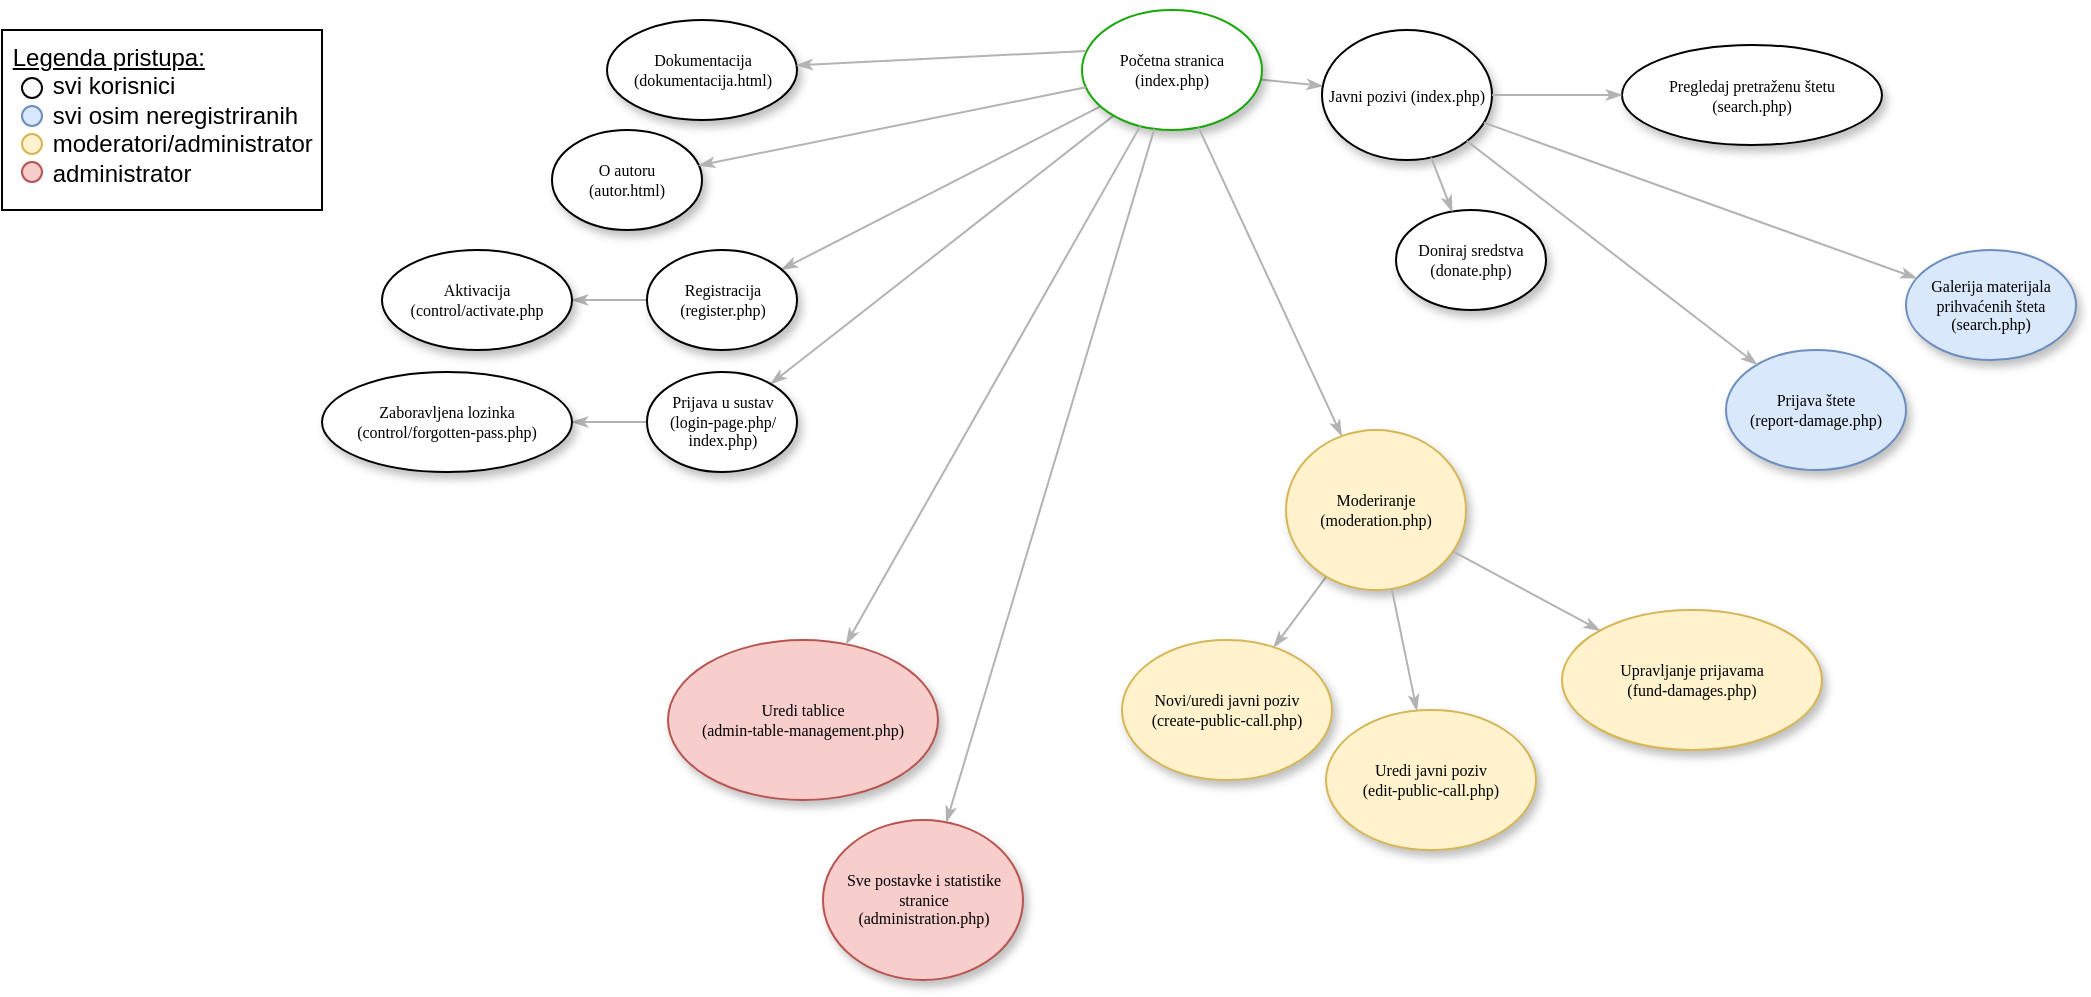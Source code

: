 <mxfile version="14.7.7" type="device"><diagram name="Page-1" id="42789a77-a242-8287-6e28-9cd8cfd52e62"><mxGraphModel dx="813" dy="469" grid="1" gridSize="10" guides="1" tooltips="1" connect="1" arrows="1" fold="1" page="1" pageScale="1" pageWidth="1100" pageHeight="850" background="#ffffff" math="0" shadow="0"><root><mxCell id="0"/><mxCell id="1" parent="0"/><mxCell id="1ea317790d2ca983-12" style="edgeStyle=none;rounded=1;html=1;labelBackgroundColor=none;startArrow=none;startFill=0;startSize=5;endArrow=classicThin;endFill=1;endSize=5;jettySize=auto;orthogonalLoop=1;strokeColor=#B3B3B3;strokeWidth=1;fontFamily=Verdana;fontSize=8;" parent="1" source="1ea317790d2ca983-1" target="1ea317790d2ca983-2" edge="1"><mxGeometry relative="1" as="geometry"><mxPoint x="803.403" y="140.594" as="targetPoint"/></mxGeometry></mxCell><mxCell id="1ea317790d2ca983-13" value="" style="edgeStyle=none;rounded=1;html=1;labelBackgroundColor=none;startArrow=none;startFill=0;startSize=5;endArrow=classicThin;endFill=1;endSize=5;jettySize=auto;orthogonalLoop=1;strokeColor=#B3B3B3;strokeWidth=1;fontFamily=Verdana;fontSize=8;" parent="1" source="1ea317790d2ca983-1" target="1ea317790d2ca983-9" edge="1"><mxGeometry relative="1" as="geometry"/></mxCell><mxCell id="1ea317790d2ca983-14" value="" style="edgeStyle=none;rounded=1;html=1;labelBackgroundColor=none;startArrow=none;startFill=0;startSize=5;endArrow=classicThin;endFill=1;endSize=5;jettySize=auto;orthogonalLoop=1;strokeColor=#B3B3B3;strokeWidth=1;fontFamily=Verdana;fontSize=8;" parent="1" source="1ea317790d2ca983-1" target="1ea317790d2ca983-3" edge="1"><mxGeometry relative="1" as="geometry"/></mxCell><mxCell id="1ea317790d2ca983-1" value="Početna stranica&lt;br&gt;(index.php)" style="ellipse;whiteSpace=wrap;html=1;rounded=0;shadow=1;comic=0;labelBackgroundColor=none;strokeWidth=1;fontFamily=Verdana;fontSize=8;align=center;strokeColor=#17A807;" parent="1" vertex="1"><mxGeometry x="580" y="30" width="90" height="60" as="geometry"/></mxCell><mxCell id="1ea317790d2ca983-21" value="" style="edgeStyle=none;rounded=1;html=1;labelBackgroundColor=none;startArrow=none;startFill=0;startSize=5;endArrow=classicThin;endFill=1;endSize=5;jettySize=auto;orthogonalLoop=1;strokeColor=#B3B3B3;strokeWidth=1;fontFamily=Verdana;fontSize=8;" parent="1" source="1ea317790d2ca983-2" target="1ea317790d2ca983-7" edge="1"><mxGeometry relative="1" as="geometry"/></mxCell><mxCell id="1ea317790d2ca983-2" value="&lt;span style=&quot;font-size: 8px&quot;&gt;Prijava u sustav&lt;br&gt;&lt;/span&gt;&lt;div&gt;&lt;span style=&quot;font-size: 8px&quot;&gt;(login-page.php/&lt;/span&gt;&lt;/div&gt;&lt;div&gt;&lt;span style=&quot;font-size: 8px&quot;&gt;index.php)&lt;/span&gt;&lt;/div&gt;&lt;div&gt;&lt;span style=&quot;font-size: 8px&quot;&gt;&lt;/span&gt;&lt;/div&gt;" style="ellipse;whiteSpace=wrap;html=1;rounded=0;shadow=1;comic=0;labelBackgroundColor=none;strokeWidth=1;fontFamily=Verdana;fontSize=8;align=center;" parent="1" vertex="1"><mxGeometry x="362.5" y="211" width="75" height="50" as="geometry"/></mxCell><mxCell id="1ea317790d2ca983-15" value="" style="edgeStyle=none;rounded=1;html=1;labelBackgroundColor=none;startArrow=none;startFill=0;startSize=5;endArrow=classicThin;endFill=1;endSize=5;jettySize=auto;orthogonalLoop=1;strokeColor=#B3B3B3;strokeWidth=1;fontFamily=Verdana;fontSize=8;" parent="1" source="1ea317790d2ca983-3" target="1ea317790d2ca983-4" edge="1"><mxGeometry relative="1" as="geometry"/></mxCell><mxCell id="1ea317790d2ca983-3" value="&lt;span style=&quot;font-size: 8px&quot;&gt;Registracija&lt;br&gt;(register.php)&lt;br&gt;&lt;/span&gt;" style="ellipse;whiteSpace=wrap;html=1;rounded=0;shadow=1;comic=0;labelBackgroundColor=none;strokeWidth=1;fontFamily=Verdana;fontSize=8;align=center;" parent="1" vertex="1"><mxGeometry x="362.5" y="150" width="75" height="50" as="geometry"/></mxCell><mxCell id="1ea317790d2ca983-4" value="&lt;span style=&quot;font-size: 8px&quot;&gt;Aktivacija&lt;br&gt;(control/activate.php&lt;br&gt;&lt;/span&gt;" style="ellipse;whiteSpace=wrap;html=1;rounded=0;shadow=1;comic=0;labelBackgroundColor=none;strokeWidth=1;fontFamily=Verdana;fontSize=8;align=center;" parent="1" vertex="1"><mxGeometry x="230" y="150" width="95" height="50" as="geometry"/></mxCell><mxCell id="1ea317790d2ca983-6" value="&lt;span style=&quot;font-size: 8px&quot;&gt;Prijava štete&lt;br&gt;(report-damage.php)&lt;br&gt;&lt;/span&gt;" style="ellipse;whiteSpace=wrap;html=1;rounded=0;shadow=1;comic=0;labelBackgroundColor=none;strokeWidth=1;fontFamily=Verdana;fontSize=8;align=center;fillColor=#dae8fc;strokeColor=#6c8ebf;gradientColor=none;" parent="1" vertex="1"><mxGeometry x="902" y="200" width="90" height="60" as="geometry"/></mxCell><mxCell id="1ea317790d2ca983-7" value="&lt;span style=&quot;font-size: 8px&quot;&gt;Zaboravljena lozinka&lt;br&gt;(control/forgotten-pass.php)&lt;br&gt;&lt;/span&gt;" style="ellipse;whiteSpace=wrap;html=1;rounded=0;shadow=1;comic=0;labelBackgroundColor=none;strokeWidth=1;fontFamily=Verdana;fontSize=8;align=center;" parent="1" vertex="1"><mxGeometry x="200" y="211" width="125" height="50" as="geometry"/></mxCell><mxCell id="1ea317790d2ca983-9" value="Javni pozivi (index.php)" style="ellipse;whiteSpace=wrap;html=1;rounded=0;shadow=1;comic=0;labelBackgroundColor=none;strokeWidth=1;fontFamily=Verdana;fontSize=8;align=center;" parent="1" vertex="1"><mxGeometry x="700" y="40" width="85" height="65" as="geometry"/></mxCell><mxCell id="DrNkaBRZDnq6W6kkoQmi-5" value="O autoru&lt;br&gt;(autor.html)" style="ellipse;whiteSpace=wrap;html=1;rounded=0;shadow=1;comic=0;labelBackgroundColor=none;strokeWidth=1;fontFamily=Verdana;fontSize=8;align=center;" parent="1" vertex="1"><mxGeometry x="315" y="90" width="75" height="50" as="geometry"/></mxCell><mxCell id="DrNkaBRZDnq6W6kkoQmi-6" value="" style="edgeStyle=none;rounded=1;html=1;labelBackgroundColor=none;startArrow=none;startFill=0;startSize=5;endArrow=classicThin;endFill=1;endSize=5;jettySize=auto;orthogonalLoop=1;strokeColor=#B3B3B3;strokeWidth=1;fontFamily=Verdana;fontSize=8;" parent="1" source="1ea317790d2ca983-1" target="DrNkaBRZDnq6W6kkoQmi-5" edge="1"><mxGeometry relative="1" as="geometry"><mxPoint x="596.97" y="112.038" as="sourcePoint"/><mxPoint x="419.13" y="187.57" as="targetPoint"/></mxGeometry></mxCell><mxCell id="DrNkaBRZDnq6W6kkoQmi-7" value="Pregledaj pretraženu štetu&lt;br&gt;(search.php)" style="ellipse;whiteSpace=wrap;html=1;rounded=0;shadow=1;comic=0;labelBackgroundColor=none;strokeWidth=1;fontFamily=Verdana;fontSize=8;align=center;" parent="1" vertex="1"><mxGeometry x="850" y="47.5" width="130" height="50" as="geometry"/></mxCell><mxCell id="DrNkaBRZDnq6W6kkoQmi-8" value="" style="edgeStyle=none;rounded=1;html=1;labelBackgroundColor=none;startArrow=none;startFill=0;startSize=5;endArrow=classicThin;endFill=1;endSize=5;jettySize=auto;orthogonalLoop=1;strokeColor=#B3B3B3;strokeWidth=1;fontFamily=Verdana;fontSize=8;" parent="1" source="1ea317790d2ca983-9" target="DrNkaBRZDnq6W6kkoQmi-7" edge="1"><mxGeometry relative="1" as="geometry"><mxPoint x="872.039" y="137.111" as="sourcePoint"/><mxPoint x="694.172" y="212.614" as="targetPoint"/></mxGeometry></mxCell><mxCell id="DrNkaBRZDnq6W6kkoQmi-15" value="Galerija materijala prihvaćenih šteta&lt;br&gt;(search.php)" style="ellipse;whiteSpace=wrap;html=1;rounded=0;shadow=1;comic=0;labelBackgroundColor=none;strokeWidth=1;fontFamily=Verdana;fontSize=8;align=center;fillColor=#dae8fc;strokeColor=#6c8ebf;" parent="1" vertex="1"><mxGeometry x="992" y="150" width="85" height="55" as="geometry"/></mxCell><mxCell id="DrNkaBRZDnq6W6kkoQmi-16" value="" style="edgeStyle=none;rounded=1;html=1;labelBackgroundColor=none;startArrow=none;startFill=0;startSize=5;endArrow=classicThin;endFill=1;endSize=5;jettySize=auto;orthogonalLoop=1;strokeColor=#B3B3B3;strokeWidth=1;fontFamily=Verdana;fontSize=8;" parent="1" source="1ea317790d2ca983-9" target="DrNkaBRZDnq6W6kkoQmi-15" edge="1"><mxGeometry relative="1" as="geometry"><mxPoint x="1075" y="231" as="sourcePoint"/><mxPoint x="829.982" y="342.706" as="targetPoint"/></mxGeometry></mxCell><mxCell id="DrNkaBRZDnq6W6kkoQmi-18" value="" style="edgeStyle=none;rounded=1;html=1;labelBackgroundColor=none;startArrow=none;startFill=0;startSize=5;endArrow=classicThin;endFill=1;endSize=5;jettySize=auto;orthogonalLoop=1;strokeColor=#B3B3B3;strokeWidth=1;fontFamily=Verdana;fontSize=8;" parent="1" source="DrNkaBRZDnq6W6kkoQmi-39" target="DrNkaBRZDnq6W6kkoQmi-19" edge="1"><mxGeometry relative="1" as="geometry"><mxPoint x="1484.497" y="221.002" as="sourcePoint"/><mxPoint x="1549.5" y="223" as="targetPoint"/></mxGeometry></mxCell><mxCell id="DrNkaBRZDnq6W6kkoQmi-19" value="Novi/uredi javni poziv&lt;br&gt;(create-public-call.php)" style="ellipse;whiteSpace=wrap;html=1;rounded=0;shadow=1;comic=0;labelBackgroundColor=none;strokeWidth=1;fontFamily=Verdana;fontSize=8;align=center;fillColor=#fff2cc;strokeColor=#d6b656;" parent="1" vertex="1"><mxGeometry x="600" y="345" width="105" height="70" as="geometry"/></mxCell><mxCell id="DrNkaBRZDnq6W6kkoQmi-34" value="" style="edgeStyle=none;rounded=1;html=1;labelBackgroundColor=none;startArrow=none;startFill=0;startSize=5;endArrow=classicThin;endFill=1;endSize=5;jettySize=auto;orthogonalLoop=1;strokeColor=#B3B3B3;strokeWidth=1;fontFamily=Verdana;fontSize=8;" parent="1" source="1ea317790d2ca983-1" target="DrNkaBRZDnq6W6kkoQmi-39" edge="1"><mxGeometry relative="1" as="geometry"><mxPoint x="379.996" y="220.998" as="sourcePoint"/><mxPoint x="472.765" y="371.315" as="targetPoint"/></mxGeometry></mxCell><mxCell id="DrNkaBRZDnq6W6kkoQmi-35" value="Upravljanje prijavama&lt;br&gt;(fund-damages.php)" style="ellipse;whiteSpace=wrap;html=1;rounded=0;shadow=1;comic=0;labelBackgroundColor=none;strokeWidth=1;fontFamily=Verdana;fontSize=8;align=center;fillColor=#fff2cc;strokeColor=#d6b656;" parent="1" vertex="1"><mxGeometry x="820" y="330" width="130" height="70" as="geometry"/></mxCell><mxCell id="DrNkaBRZDnq6W6kkoQmi-36" value="" style="edgeStyle=none;rounded=1;html=1;labelBackgroundColor=none;startArrow=none;startFill=0;startSize=5;endArrow=classicThin;endFill=1;endSize=5;jettySize=auto;orthogonalLoop=1;strokeColor=#B3B3B3;strokeWidth=1;fontFamily=Verdana;fontSize=8;" parent="1" source="1ea317790d2ca983-9" target="1ea317790d2ca983-6" edge="1"><mxGeometry relative="1" as="geometry"><mxPoint x="778.14" y="147.971" as="sourcePoint"/><mxPoint x="889.503" y="227.668" as="targetPoint"/></mxGeometry></mxCell><mxCell id="DrNkaBRZDnq6W6kkoQmi-39" value="Moderiranje&lt;br&gt;(moderation.php)" style="ellipse;whiteSpace=wrap;html=1;rounded=0;shadow=1;comic=0;labelBackgroundColor=none;strokeWidth=1;fontFamily=Verdana;fontSize=8;align=center;fillColor=#fff2cc;strokeColor=#d6b656;" parent="1" vertex="1"><mxGeometry x="682" y="240" width="90" height="80" as="geometry"/></mxCell><mxCell id="DrNkaBRZDnq6W6kkoQmi-40" value="" style="edgeStyle=none;rounded=1;html=1;labelBackgroundColor=none;startArrow=none;startFill=0;startSize=5;endArrow=classicThin;endFill=1;endSize=5;jettySize=auto;orthogonalLoop=1;strokeColor=#B3B3B3;strokeWidth=1;fontFamily=Verdana;fontSize=8;" parent="1" source="1ea317790d2ca983-1" target="ZaqVMMIPdpo37Wps8NcY-14" edge="1"><mxGeometry relative="1" as="geometry"><mxPoint x="681.787" y="335.004" as="sourcePoint"/><mxPoint x="528.396" y="238.389" as="targetPoint"/></mxGeometry></mxCell><mxCell id="DrNkaBRZDnq6W6kkoQmi-41" value="" style="edgeStyle=none;rounded=1;html=1;labelBackgroundColor=none;startArrow=none;startFill=0;startSize=5;endArrow=classicThin;endFill=1;endSize=5;jettySize=auto;orthogonalLoop=1;strokeColor=#B3B3B3;strokeWidth=1;fontFamily=Verdana;fontSize=8;" parent="1" source="DrNkaBRZDnq6W6kkoQmi-39" target="DrNkaBRZDnq6W6kkoQmi-35" edge="1"><mxGeometry relative="1" as="geometry"><mxPoint x="716.776" y="277.724" as="sourcePoint"/><mxPoint x="687.224" y="307.276" as="targetPoint"/></mxGeometry></mxCell><mxCell id="DrNkaBRZDnq6W6kkoQmi-43" value="&lt;div&gt;Uredi tablice&lt;/div&gt;&lt;div&gt;(admin-table-management.php)&lt;br&gt;&lt;/div&gt;" style="ellipse;whiteSpace=wrap;html=1;rounded=0;shadow=1;comic=0;labelBackgroundColor=none;strokeWidth=1;fontFamily=Verdana;fontSize=8;align=center;fillColor=#f8cecc;strokeColor=#b85450;" parent="1" vertex="1"><mxGeometry x="373" y="345" width="135" height="80" as="geometry"/></mxCell><mxCell id="DrNkaBRZDnq6W6kkoQmi-55" value="" style="group" parent="1" vertex="1" connectable="0"><mxGeometry x="40" y="40" width="160" height="90" as="geometry"/></mxCell><mxCell id="DrNkaBRZDnq6W6kkoQmi-21" value="&lt;font style=&quot;font-size: 12px&quot;&gt;&amp;nbsp;&lt;u&gt;Legenda pristupa:&lt;/u&gt;&lt;br&gt;&amp;nbsp; &amp;nbsp; &amp;nbsp; &amp;nbsp;svi korisnici&lt;br&gt;&amp;nbsp; &amp;nbsp; &amp;nbsp; &amp;nbsp;svi osim neregistriranih&lt;br&gt;&amp;nbsp; &amp;nbsp; &amp;nbsp; &amp;nbsp;moderatori/administrator&lt;br&gt;&amp;nbsp; &amp;nbsp; &amp;nbsp; &amp;nbsp;administrator&lt;br&gt;&amp;nbsp;&lt;br&gt;&lt;/font&gt;" style="whiteSpace=wrap;html=1;gradientColor=none;fontSize=12;align=left;verticalAlign=top;" parent="DrNkaBRZDnq6W6kkoQmi-55" vertex="1"><mxGeometry width="160" height="90" as="geometry"/></mxCell><mxCell id="DrNkaBRZDnq6W6kkoQmi-22" value="" style="ellipse;whiteSpace=wrap;html=1;aspect=fixed;gradientColor=none;fontSize=12;" parent="DrNkaBRZDnq6W6kkoQmi-55" vertex="1"><mxGeometry x="10" y="24" width="10" height="10" as="geometry"/></mxCell><mxCell id="DrNkaBRZDnq6W6kkoQmi-24" value="" style="ellipse;whiteSpace=wrap;html=1;aspect=fixed;fontSize=12;fillColor=#dae8fc;strokeColor=#6c8ebf;" parent="DrNkaBRZDnq6W6kkoQmi-55" vertex="1"><mxGeometry x="10" y="38" width="10" height="10" as="geometry"/></mxCell><mxCell id="DrNkaBRZDnq6W6kkoQmi-25" value="" style="ellipse;whiteSpace=wrap;html=1;aspect=fixed;fontSize=12;fillColor=#fff2cc;strokeColor=#d6b656;" parent="DrNkaBRZDnq6W6kkoQmi-55" vertex="1"><mxGeometry x="10" y="52" width="10" height="10" as="geometry"/></mxCell><mxCell id="DrNkaBRZDnq6W6kkoQmi-26" value="" style="ellipse;whiteSpace=wrap;html=1;aspect=fixed;fontSize=12;fillColor=#f8cecc;strokeColor=#b85450;" parent="DrNkaBRZDnq6W6kkoQmi-55" vertex="1"><mxGeometry x="10" y="66" width="10" height="10" as="geometry"/></mxCell><mxCell id="ZaqVMMIPdpo37Wps8NcY-9" value="Doniraj sredstva&lt;br&gt;(donate.php)" style="ellipse;whiteSpace=wrap;html=1;rounded=0;shadow=1;comic=0;labelBackgroundColor=none;strokeWidth=1;fontFamily=Verdana;fontSize=8;align=center;" parent="1" vertex="1"><mxGeometry x="737" y="130" width="75" height="50" as="geometry"/></mxCell><mxCell id="ZaqVMMIPdpo37Wps8NcY-10" value="" style="edgeStyle=none;rounded=1;html=1;labelBackgroundColor=none;startArrow=none;startFill=0;startSize=5;endArrow=classicThin;endFill=1;endSize=5;jettySize=auto;orthogonalLoop=1;strokeColor=#B3B3B3;strokeWidth=1;fontFamily=Verdana;fontSize=8;" parent="1" source="1ea317790d2ca983-9" target="ZaqVMMIPdpo37Wps8NcY-9" edge="1"><mxGeometry relative="1" as="geometry"><mxPoint x="1125.0" y="92.21" as="sourcePoint"/><mxPoint x="1180.0" y="92.21" as="targetPoint"/></mxGeometry></mxCell><mxCell id="ZaqVMMIPdpo37Wps8NcY-14" value="Sve postavke i statistike stranice&lt;br&gt;(administration.php)" style="ellipse;whiteSpace=wrap;html=1;rounded=0;shadow=1;comic=0;labelBackgroundColor=none;strokeWidth=1;fontFamily=Verdana;fontSize=8;align=center;fillColor=#f8cecc;strokeColor=#b85450;" parent="1" vertex="1"><mxGeometry x="450.5" y="435" width="100" height="80" as="geometry"/></mxCell><mxCell id="sZjerqlAruQ_iWL6GwNb-1" value="Dokumentacija&lt;br&gt;(dokumentacija.html)" style="ellipse;whiteSpace=wrap;html=1;rounded=0;shadow=1;comic=0;labelBackgroundColor=none;strokeWidth=1;fontFamily=Verdana;fontSize=8;align=center;" parent="1" vertex="1"><mxGeometry x="342.5" y="35" width="95" height="50" as="geometry"/></mxCell><mxCell id="sZjerqlAruQ_iWL6GwNb-2" value="" style="edgeStyle=none;rounded=1;html=1;labelBackgroundColor=none;startArrow=none;startFill=0;startSize=5;endArrow=classicThin;endFill=1;endSize=5;jettySize=auto;orthogonalLoop=1;strokeColor=#B3B3B3;strokeWidth=1;fontFamily=Verdana;fontSize=8;exitX=0.023;exitY=0.341;exitDx=0;exitDy=0;exitPerimeter=0;" parent="1" source="1ea317790d2ca983-1" target="sZjerqlAruQ_iWL6GwNb-1" edge="1"><mxGeometry relative="1" as="geometry"><mxPoint x="590.244" y="73.12" as="sourcePoint"/><mxPoint x="457.302" y="82.436" as="targetPoint"/></mxGeometry></mxCell><mxCell id="sZjerqlAruQ_iWL6GwNb-3" value="Uredi javni poziv&lt;br&gt;(edit-public-call.php)" style="ellipse;whiteSpace=wrap;html=1;rounded=0;shadow=1;comic=0;labelBackgroundColor=none;strokeWidth=1;fontFamily=Verdana;fontSize=8;align=center;fillColor=#fff2cc;strokeColor=#d6b656;" parent="1" vertex="1"><mxGeometry x="702" y="380" width="105" height="70" as="geometry"/></mxCell><mxCell id="sZjerqlAruQ_iWL6GwNb-4" value="" style="edgeStyle=none;rounded=1;html=1;labelBackgroundColor=none;startArrow=none;startFill=0;startSize=5;endArrow=classicThin;endFill=1;endSize=5;jettySize=auto;orthogonalLoop=1;strokeColor=#B3B3B3;strokeWidth=1;fontFamily=Verdana;fontSize=8;" parent="1" source="DrNkaBRZDnq6W6kkoQmi-39" target="sZjerqlAruQ_iWL6GwNb-3" edge="1"><mxGeometry relative="1" as="geometry"><mxPoint x="822" y="380" as="sourcePoint"/><mxPoint x="936.965" y="404.402" as="targetPoint"/></mxGeometry></mxCell><mxCell id="sZjerqlAruQ_iWL6GwNb-8" value="" style="edgeStyle=none;rounded=1;html=1;labelBackgroundColor=none;startArrow=none;startFill=0;startSize=5;endArrow=classicThin;endFill=1;endSize=5;jettySize=auto;orthogonalLoop=1;strokeColor=#B3B3B3;strokeWidth=1;fontFamily=Verdana;fontSize=8;" parent="1" source="1ea317790d2ca983-1" target="DrNkaBRZDnq6W6kkoQmi-43" edge="1"><mxGeometry relative="1" as="geometry"><mxPoint x="617" y="99.88" as="sourcePoint"/><mxPoint x="310" y="320" as="targetPoint"/></mxGeometry></mxCell></root></mxGraphModel></diagram></mxfile>